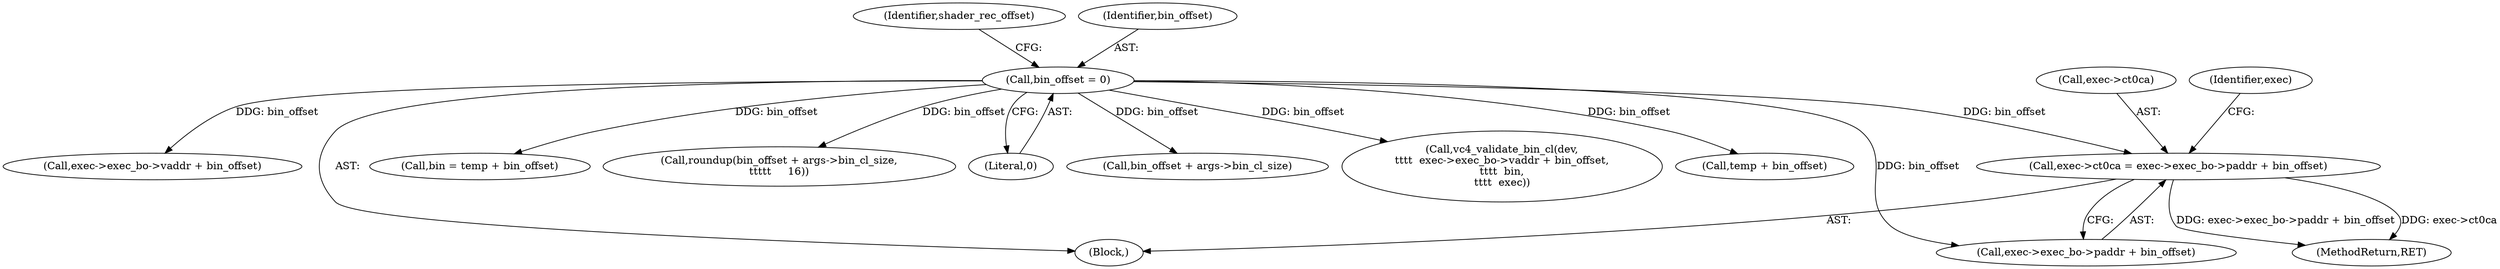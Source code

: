 digraph "0_linux_6b8ac63847bc2f958dd93c09edc941a0118992d9@integer" {
"1000348" [label="(Call,exec->ct0ca = exec->exec_bo->paddr + bin_offset)"];
"1000122" [label="(Call,bin_offset = 0)"];
"1000349" [label="(Call,exec->ct0ca)"];
"1000361" [label="(Identifier,exec)"];
"1000129" [label="(Call,bin_offset + args->bin_cl_size)"];
"1000352" [label="(Call,exec->exec_bo->paddr + bin_offset)"];
"1000424" [label="(Call,vc4_validate_bin_cl(dev,\n\t\t\t\t  exec->exec_bo->vaddr + bin_offset,\n\t\t\t\t  bin,\n\t\t\t\t  exec))"];
"1000122" [label="(Call,bin_offset = 0)"];
"1000216" [label="(Call,temp + bin_offset)"];
"1000426" [label="(Call,exec->exec_bo->vaddr + bin_offset)"];
"1000105" [label="(Block,)"];
"1000127" [label="(Identifier,shader_rec_offset)"];
"1000214" [label="(Call,bin = temp + bin_offset)"];
"1000123" [label="(Identifier,bin_offset)"];
"1000128" [label="(Call,roundup(bin_offset + args->bin_cl_size,\n\t\t\t\t\t     16))"];
"1000348" [label="(Call,exec->ct0ca = exec->exec_bo->paddr + bin_offset)"];
"1000460" [label="(MethodReturn,RET)"];
"1000124" [label="(Literal,0)"];
"1000348" -> "1000105"  [label="AST: "];
"1000348" -> "1000352"  [label="CFG: "];
"1000349" -> "1000348"  [label="AST: "];
"1000352" -> "1000348"  [label="AST: "];
"1000361" -> "1000348"  [label="CFG: "];
"1000348" -> "1000460"  [label="DDG: exec->ct0ca"];
"1000348" -> "1000460"  [label="DDG: exec->exec_bo->paddr + bin_offset"];
"1000122" -> "1000348"  [label="DDG: bin_offset"];
"1000122" -> "1000105"  [label="AST: "];
"1000122" -> "1000124"  [label="CFG: "];
"1000123" -> "1000122"  [label="AST: "];
"1000124" -> "1000122"  [label="AST: "];
"1000127" -> "1000122"  [label="CFG: "];
"1000122" -> "1000128"  [label="DDG: bin_offset"];
"1000122" -> "1000129"  [label="DDG: bin_offset"];
"1000122" -> "1000214"  [label="DDG: bin_offset"];
"1000122" -> "1000216"  [label="DDG: bin_offset"];
"1000122" -> "1000352"  [label="DDG: bin_offset"];
"1000122" -> "1000424"  [label="DDG: bin_offset"];
"1000122" -> "1000426"  [label="DDG: bin_offset"];
}
